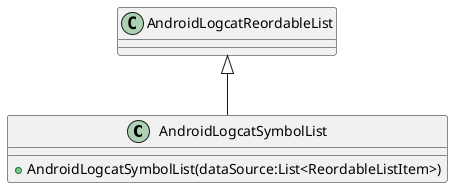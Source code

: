 @startuml
class AndroidLogcatSymbolList {
    + AndroidLogcatSymbolList(dataSource:List<ReordableListItem>)
}
AndroidLogcatReordableList <|-- AndroidLogcatSymbolList
@enduml
